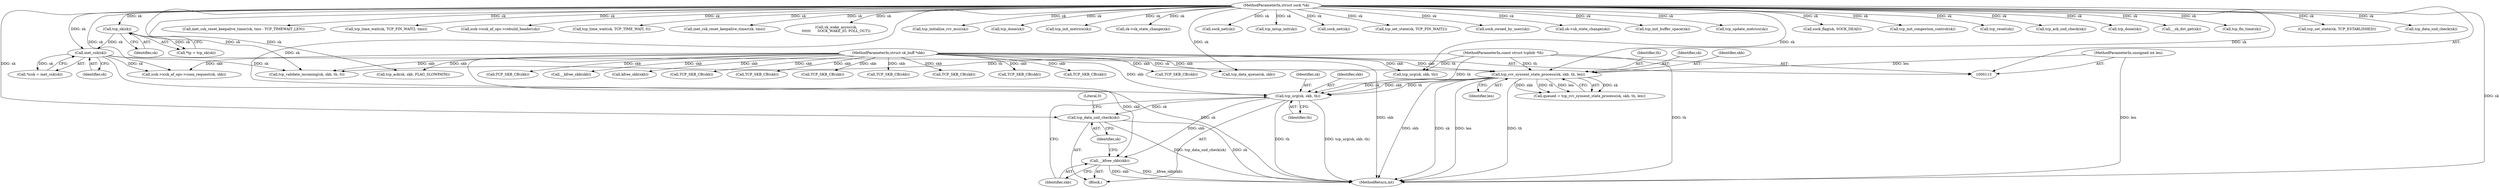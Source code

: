 digraph "0_linux_fdf5af0daf8019cec2396cdef8fb042d80fe71fa@pointer" {
"1000197" [label="(Call,tcp_urg(sk, skb, th))"];
"1000186" [label="(Call,tcp_rcv_synsent_state_process(sk, skb, th, len))"];
"1000127" [label="(Call,inet_csk(sk))"];
"1000122" [label="(Call,tcp_sk(sk))"];
"1000114" [label="(MethodParameterIn,struct sock *sk)"];
"1000115" [label="(MethodParameterIn,struct sk_buff *skb)"];
"1000116" [label="(MethodParameterIn,const struct tcphdr *th)"];
"1000117" [label="(MethodParameterIn,unsigned int len)"];
"1000201" [label="(Call,__kfree_skb(skb))"];
"1000203" [label="(Call,tcp_data_snd_check(sk))"];
"1000557" [label="(MethodReturn,int)"];
"1000481" [label="(Call,TCP_SKB_CB(skb))"];
"1000406" [label="(Call,inet_csk_reset_keepalive_timer(sk, tmo - TCP_TIMEWAIT_LEN))"];
"1000425" [label="(Call,tcp_time_wait(sk, TCP_FIN_WAIT2, tmo))"];
"1000189" [label="(Identifier,th)"];
"1000369" [label="(Call,TCP_SKB_CB(skb))"];
"1000553" [label="(Call,__kfree_skb(skb))"];
"1000125" [label="(Call,*icsk = inet_csk(sk))"];
"1000178" [label="(Call,kfree_skb(skb))"];
"1000202" [label="(Identifier,skb)"];
"1000115" [label="(MethodParameterIn,struct sk_buff *skb)"];
"1000304" [label="(Call,icsk->icsk_af_ops->rebuild_header(sk))"];
"1000441" [label="(Call,tcp_time_wait(sk, TCP_TIME_WAIT, 0))"];
"1000511" [label="(Call,TCP_SKB_CB(skb))"];
"1000420" [label="(Call,inet_csk_reset_keepalive_timer(sk, tmo))"];
"1000198" [label="(Identifier,sk)"];
"1000261" [label="(Call,sk_wake_async(sk,\n\t\t\t\t\t\t      SOCK_WAKE_IO, POLL_OUT))"];
"1000200" [label="(Identifier,th)"];
"1000186" [label="(Call,tcp_rcv_synsent_state_process(sk, skb, th, len))"];
"1000197" [label="(Call,tcp_urg(sk, skb, th))"];
"1000230" [label="(Call,tcp_ack(sk, skb, FLAG_SLOWPATH))"];
"1000116" [label="(MethodParameterIn,const struct tcphdr *th)"];
"1000317" [label="(Call,tcp_initialize_rcv_mss(sk))"];
"1000128" [label="(Identifier,sk)"];
"1000389" [label="(Call,tcp_done(sk))"];
"1000306" [label="(Call,tcp_init_metrics(sk))"];
"1000354" [label="(Call,sk->sk_state_change(sk))"];
"1000209" [label="(Call,tcp_validate_incoming(sk, skb, th, 0))"];
"1000392" [label="(Call,sock_net(sk))"];
"1000201" [label="(Call,__kfree_skb(skb))"];
"1000187" [label="(Identifier,sk)"];
"1000379" [label="(Call,TCP_SKB_CB(skb))"];
"1000123" [label="(Identifier,sk)"];
"1000290" [label="(Call,TCP_SKB_CB(skb))"];
"1000204" [label="(Identifier,sk)"];
"1000315" [label="(Call,tcp_mtup_init(sk))"];
"1000206" [label="(Literal,0)"];
"1000522" [label="(Call,sock_net(sk))"];
"1000338" [label="(Call,tcp_set_state(sk, TCP_FIN_WAIT2))"];
"1000417" [label="(Call,sock_owned_by_user(sk))"];
"1000188" [label="(Identifier,skb)"];
"1000117" [label="(MethodParameterIn,unsigned int len)"];
"1000255" [label="(Call,sk->sk_state_change(sk))"];
"1000184" [label="(Call,queued = tcp_rcv_synsent_state_process(sk, skb, th, len))"];
"1000319" [label="(Call,tcp_init_buffer_space(sk))"];
"1000457" [label="(Call,tcp_update_metrics(sk))"];
"1000465" [label="(Call,tcp_urg(sk, skb, th))"];
"1000501" [label="(Call,TCP_SKB_CB(skb))"];
"1000270" [label="(Call,TCP_SKB_CB(skb))"];
"1000505" [label="(Call,TCP_SKB_CB(skb))"];
"1000351" [label="(Call,sock_flag(sk, SOCK_DEAD))"];
"1000203" [label="(Call,tcp_data_snd_check(sk))"];
"1000120" [label="(Call,*tp = tcp_sk(sk))"];
"1000308" [label="(Call,tcp_init_congestion_control(sk))"];
"1000190" [label="(Identifier,len)"];
"1000525" [label="(Call,tcp_reset(sk))"];
"1000546" [label="(Call,tcp_ack_snd_check(sk))"];
"1000122" [label="(Call,tcp_sk(sk))"];
"1000114" [label="(MethodParameterIn,struct sock *sk)"];
"1000459" [label="(Call,tcp_done(sk))"];
"1000347" [label="(Call,__sk_dst_get(sk))"];
"1000199" [label="(Identifier,skb)"];
"1000399" [label="(Call,tcp_fin_time(sk))"];
"1000530" [label="(Call,tcp_data_queue(sk, skb))"];
"1000252" [label="(Call,tcp_set_state(sk, TCP_ESTABLISHED))"];
"1000373" [label="(Call,TCP_SKB_CB(skb))"];
"1000544" [label="(Call,tcp_data_snd_check(sk))"];
"1000127" [label="(Call,inet_csk(sk))"];
"1000172" [label="(Call,icsk->icsk_af_ops->conn_request(sk, skb))"];
"1000145" [label="(Block,)"];
"1000197" -> "1000145"  [label="AST: "];
"1000197" -> "1000200"  [label="CFG: "];
"1000198" -> "1000197"  [label="AST: "];
"1000199" -> "1000197"  [label="AST: "];
"1000200" -> "1000197"  [label="AST: "];
"1000202" -> "1000197"  [label="CFG: "];
"1000197" -> "1000557"  [label="DDG: th"];
"1000197" -> "1000557"  [label="DDG: tcp_urg(sk, skb, th)"];
"1000186" -> "1000197"  [label="DDG: sk"];
"1000186" -> "1000197"  [label="DDG: skb"];
"1000186" -> "1000197"  [label="DDG: th"];
"1000114" -> "1000197"  [label="DDG: sk"];
"1000115" -> "1000197"  [label="DDG: skb"];
"1000116" -> "1000197"  [label="DDG: th"];
"1000197" -> "1000201"  [label="DDG: skb"];
"1000197" -> "1000203"  [label="DDG: sk"];
"1000186" -> "1000184"  [label="AST: "];
"1000186" -> "1000190"  [label="CFG: "];
"1000187" -> "1000186"  [label="AST: "];
"1000188" -> "1000186"  [label="AST: "];
"1000189" -> "1000186"  [label="AST: "];
"1000190" -> "1000186"  [label="AST: "];
"1000184" -> "1000186"  [label="CFG: "];
"1000186" -> "1000557"  [label="DDG: skb"];
"1000186" -> "1000557"  [label="DDG: sk"];
"1000186" -> "1000557"  [label="DDG: len"];
"1000186" -> "1000557"  [label="DDG: th"];
"1000186" -> "1000184"  [label="DDG: sk"];
"1000186" -> "1000184"  [label="DDG: skb"];
"1000186" -> "1000184"  [label="DDG: th"];
"1000186" -> "1000184"  [label="DDG: len"];
"1000127" -> "1000186"  [label="DDG: sk"];
"1000114" -> "1000186"  [label="DDG: sk"];
"1000115" -> "1000186"  [label="DDG: skb"];
"1000116" -> "1000186"  [label="DDG: th"];
"1000117" -> "1000186"  [label="DDG: len"];
"1000127" -> "1000125"  [label="AST: "];
"1000127" -> "1000128"  [label="CFG: "];
"1000128" -> "1000127"  [label="AST: "];
"1000125" -> "1000127"  [label="CFG: "];
"1000127" -> "1000557"  [label="DDG: sk"];
"1000127" -> "1000125"  [label="DDG: sk"];
"1000122" -> "1000127"  [label="DDG: sk"];
"1000114" -> "1000127"  [label="DDG: sk"];
"1000127" -> "1000172"  [label="DDG: sk"];
"1000127" -> "1000209"  [label="DDG: sk"];
"1000122" -> "1000120"  [label="AST: "];
"1000122" -> "1000123"  [label="CFG: "];
"1000123" -> "1000122"  [label="AST: "];
"1000120" -> "1000122"  [label="CFG: "];
"1000122" -> "1000120"  [label="DDG: sk"];
"1000114" -> "1000122"  [label="DDG: sk"];
"1000114" -> "1000113"  [label="AST: "];
"1000114" -> "1000557"  [label="DDG: sk"];
"1000114" -> "1000172"  [label="DDG: sk"];
"1000114" -> "1000203"  [label="DDG: sk"];
"1000114" -> "1000209"  [label="DDG: sk"];
"1000114" -> "1000230"  [label="DDG: sk"];
"1000114" -> "1000252"  [label="DDG: sk"];
"1000114" -> "1000255"  [label="DDG: sk"];
"1000114" -> "1000261"  [label="DDG: sk"];
"1000114" -> "1000304"  [label="DDG: sk"];
"1000114" -> "1000306"  [label="DDG: sk"];
"1000114" -> "1000308"  [label="DDG: sk"];
"1000114" -> "1000315"  [label="DDG: sk"];
"1000114" -> "1000317"  [label="DDG: sk"];
"1000114" -> "1000319"  [label="DDG: sk"];
"1000114" -> "1000338"  [label="DDG: sk"];
"1000114" -> "1000347"  [label="DDG: sk"];
"1000114" -> "1000351"  [label="DDG: sk"];
"1000114" -> "1000354"  [label="DDG: sk"];
"1000114" -> "1000389"  [label="DDG: sk"];
"1000114" -> "1000392"  [label="DDG: sk"];
"1000114" -> "1000399"  [label="DDG: sk"];
"1000114" -> "1000406"  [label="DDG: sk"];
"1000114" -> "1000417"  [label="DDG: sk"];
"1000114" -> "1000420"  [label="DDG: sk"];
"1000114" -> "1000425"  [label="DDG: sk"];
"1000114" -> "1000441"  [label="DDG: sk"];
"1000114" -> "1000457"  [label="DDG: sk"];
"1000114" -> "1000459"  [label="DDG: sk"];
"1000114" -> "1000465"  [label="DDG: sk"];
"1000114" -> "1000522"  [label="DDG: sk"];
"1000114" -> "1000525"  [label="DDG: sk"];
"1000114" -> "1000530"  [label="DDG: sk"];
"1000114" -> "1000544"  [label="DDG: sk"];
"1000114" -> "1000546"  [label="DDG: sk"];
"1000115" -> "1000113"  [label="AST: "];
"1000115" -> "1000557"  [label="DDG: skb"];
"1000115" -> "1000172"  [label="DDG: skb"];
"1000115" -> "1000178"  [label="DDG: skb"];
"1000115" -> "1000201"  [label="DDG: skb"];
"1000115" -> "1000209"  [label="DDG: skb"];
"1000115" -> "1000230"  [label="DDG: skb"];
"1000115" -> "1000270"  [label="DDG: skb"];
"1000115" -> "1000290"  [label="DDG: skb"];
"1000115" -> "1000369"  [label="DDG: skb"];
"1000115" -> "1000373"  [label="DDG: skb"];
"1000115" -> "1000379"  [label="DDG: skb"];
"1000115" -> "1000465"  [label="DDG: skb"];
"1000115" -> "1000481"  [label="DDG: skb"];
"1000115" -> "1000501"  [label="DDG: skb"];
"1000115" -> "1000505"  [label="DDG: skb"];
"1000115" -> "1000511"  [label="DDG: skb"];
"1000115" -> "1000530"  [label="DDG: skb"];
"1000115" -> "1000553"  [label="DDG: skb"];
"1000116" -> "1000113"  [label="AST: "];
"1000116" -> "1000557"  [label="DDG: th"];
"1000116" -> "1000209"  [label="DDG: th"];
"1000116" -> "1000465"  [label="DDG: th"];
"1000117" -> "1000113"  [label="AST: "];
"1000117" -> "1000557"  [label="DDG: len"];
"1000201" -> "1000145"  [label="AST: "];
"1000201" -> "1000202"  [label="CFG: "];
"1000202" -> "1000201"  [label="AST: "];
"1000204" -> "1000201"  [label="CFG: "];
"1000201" -> "1000557"  [label="DDG: __kfree_skb(skb)"];
"1000201" -> "1000557"  [label="DDG: skb"];
"1000203" -> "1000145"  [label="AST: "];
"1000203" -> "1000204"  [label="CFG: "];
"1000204" -> "1000203"  [label="AST: "];
"1000206" -> "1000203"  [label="CFG: "];
"1000203" -> "1000557"  [label="DDG: tcp_data_snd_check(sk)"];
"1000203" -> "1000557"  [label="DDG: sk"];
}
